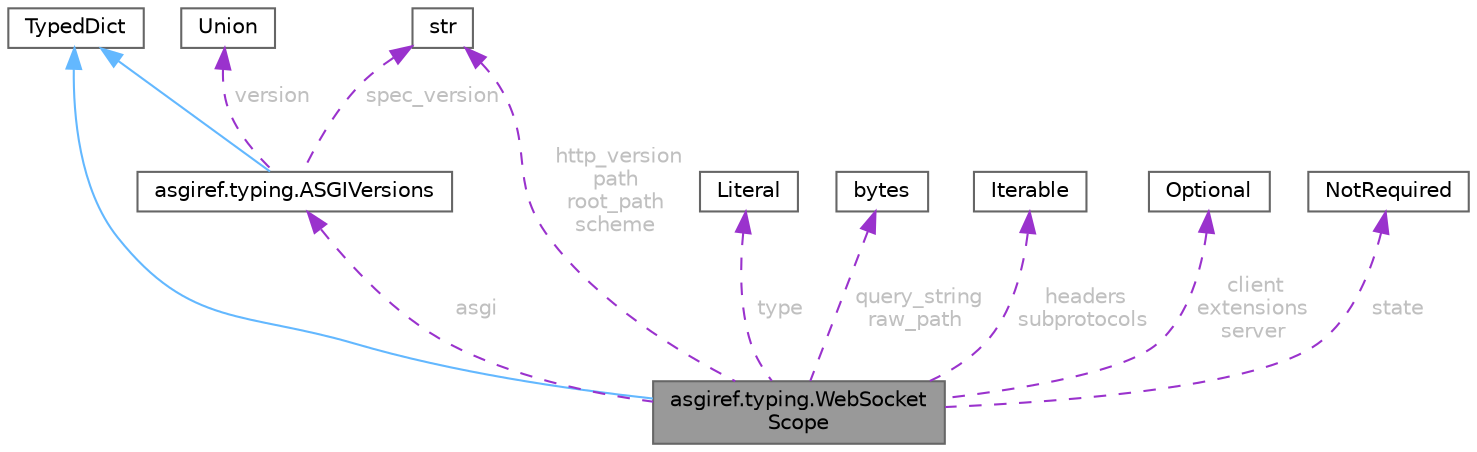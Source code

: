 digraph "asgiref.typing.WebSocketScope"
{
 // LATEX_PDF_SIZE
  bgcolor="transparent";
  edge [fontname=Helvetica,fontsize=10,labelfontname=Helvetica,labelfontsize=10];
  node [fontname=Helvetica,fontsize=10,shape=box,height=0.2,width=0.4];
  Node1 [id="Node000001",label="asgiref.typing.WebSocket\lScope",height=0.2,width=0.4,color="gray40", fillcolor="grey60", style="filled", fontcolor="black",tooltip=" "];
  Node2 -> Node1 [id="edge12_Node000001_Node000002",dir="back",color="steelblue1",style="solid",tooltip=" "];
  Node2 [id="Node000002",label="TypedDict",height=0.2,width=0.4,color="gray40", fillcolor="white", style="filled",tooltip=" "];
  Node3 -> Node1 [id="edge13_Node000001_Node000003",dir="back",color="darkorchid3",style="dashed",tooltip=" ",label=" type",fontcolor="grey" ];
  Node3 [id="Node000003",label="Literal",height=0.2,width=0.4,color="gray40", fillcolor="white", style="filled",tooltip=" "];
  Node4 -> Node1 [id="edge14_Node000001_Node000004",dir="back",color="darkorchid3",style="dashed",tooltip=" ",label=" asgi",fontcolor="grey" ];
  Node4 [id="Node000004",label="asgiref.typing.ASGIVersions",height=0.2,width=0.4,color="gray40", fillcolor="white", style="filled",URL="$classasgiref_1_1typing_1_1ASGIVersions.html",tooltip=" "];
  Node2 -> Node4 [id="edge15_Node000004_Node000002",dir="back",color="steelblue1",style="solid",tooltip=" "];
  Node5 -> Node4 [id="edge16_Node000004_Node000005",dir="back",color="darkorchid3",style="dashed",tooltip=" ",label=" spec_version",fontcolor="grey" ];
  Node5 [id="Node000005",label="str",height=0.2,width=0.4,color="gray40", fillcolor="white", style="filled",tooltip=" "];
  Node6 -> Node4 [id="edge17_Node000004_Node000006",dir="back",color="darkorchid3",style="dashed",tooltip=" ",label=" version",fontcolor="grey" ];
  Node6 [id="Node000006",label="Union",height=0.2,width=0.4,color="gray40", fillcolor="white", style="filled",tooltip=" "];
  Node5 -> Node1 [id="edge18_Node000001_Node000005",dir="back",color="darkorchid3",style="dashed",tooltip=" ",label=" http_version\npath\nroot_path\nscheme",fontcolor="grey" ];
  Node7 -> Node1 [id="edge19_Node000001_Node000007",dir="back",color="darkorchid3",style="dashed",tooltip=" ",label=" query_string\nraw_path",fontcolor="grey" ];
  Node7 [id="Node000007",label="bytes",height=0.2,width=0.4,color="gray40", fillcolor="white", style="filled",tooltip=" "];
  Node8 -> Node1 [id="edge20_Node000001_Node000008",dir="back",color="darkorchid3",style="dashed",tooltip=" ",label=" headers\nsubprotocols",fontcolor="grey" ];
  Node8 [id="Node000008",label="Iterable",height=0.2,width=0.4,color="gray40", fillcolor="white", style="filled",tooltip=" "];
  Node9 -> Node1 [id="edge21_Node000001_Node000009",dir="back",color="darkorchid3",style="dashed",tooltip=" ",label=" client\nextensions\nserver",fontcolor="grey" ];
  Node9 [id="Node000009",label="Optional",height=0.2,width=0.4,color="gray40", fillcolor="white", style="filled",tooltip=" "];
  Node10 -> Node1 [id="edge22_Node000001_Node000010",dir="back",color="darkorchid3",style="dashed",tooltip=" ",label=" state",fontcolor="grey" ];
  Node10 [id="Node000010",label="NotRequired",height=0.2,width=0.4,color="gray40", fillcolor="white", style="filled",tooltip=" "];
}
